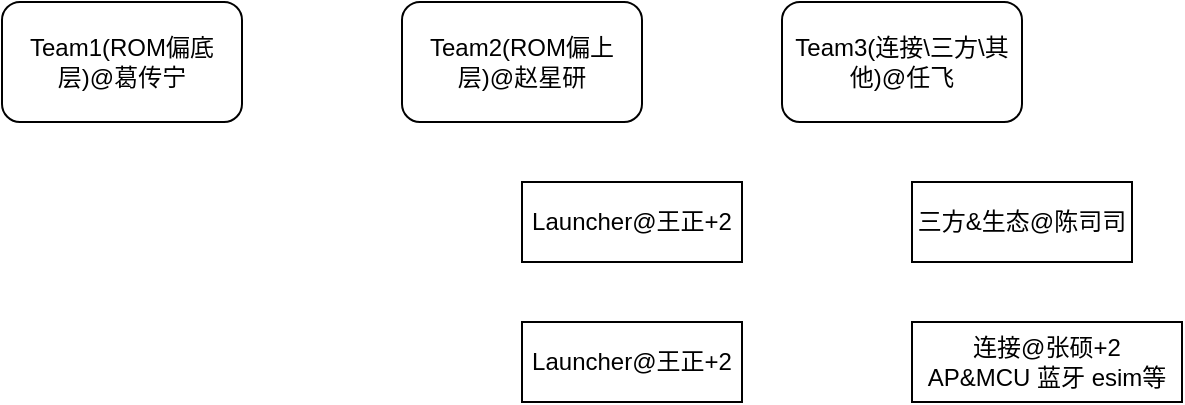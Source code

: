 <mxfile version="12.3.8" type="github" pages="1">
  <diagram id="FokKFvFgTzakPD5IGbs8" name="Page-1">
    <mxGraphModel dx="1264" dy="525" grid="1" gridSize="10" guides="1" tooltips="1" connect="1" arrows="1" fold="1" page="1" pageScale="1" pageWidth="1169" pageHeight="827" math="0" shadow="0">
      <root>
        <mxCell id="0"/>
        <mxCell id="1" parent="0"/>
        <mxCell id="ujO_RYimGZsRTymbJZ1J-1" value="Team1(ROM偏底&lt;br&gt;层)@葛传宁" style="rounded=1;whiteSpace=wrap;html=1;" vertex="1" parent="1">
          <mxGeometry x="190" y="140" width="120" height="60" as="geometry"/>
        </mxCell>
        <mxCell id="ujO_RYimGZsRTymbJZ1J-2" value="Team2(ROM偏上层)@赵星研" style="rounded=1;whiteSpace=wrap;html=1;" vertex="1" parent="1">
          <mxGeometry x="390" y="140" width="120" height="60" as="geometry"/>
        </mxCell>
        <mxCell id="ujO_RYimGZsRTymbJZ1J-3" value="Team3(连接\三方\其他)@任飞" style="rounded=1;whiteSpace=wrap;html=1;" vertex="1" parent="1">
          <mxGeometry x="580" y="140" width="120" height="60" as="geometry"/>
        </mxCell>
        <mxCell id="ujO_RYimGZsRTymbJZ1J-4" value="三方&amp;amp;生态@陈司司" style="rounded=0;whiteSpace=wrap;html=1;" vertex="1" parent="1">
          <mxGeometry x="645" y="230" width="110" height="40" as="geometry"/>
        </mxCell>
        <mxCell id="ujO_RYimGZsRTymbJZ1J-5" value="连接@张硕+2&lt;br&gt;AP&amp;amp;MCU 蓝牙 esim等" style="rounded=0;whiteSpace=wrap;html=1;" vertex="1" parent="1">
          <mxGeometry x="645" y="300" width="135" height="40" as="geometry"/>
        </mxCell>
        <mxCell id="ujO_RYimGZsRTymbJZ1J-6" value="Launcher@王正+2" style="rounded=0;whiteSpace=wrap;html=1;" vertex="1" parent="1">
          <mxGeometry x="450" y="230" width="110" height="40" as="geometry"/>
        </mxCell>
        <mxCell id="ujO_RYimGZsRTymbJZ1J-7" value="Launcher@王正+2" style="rounded=0;whiteSpace=wrap;html=1;" vertex="1" parent="1">
          <mxGeometry x="450" y="300" width="110" height="40" as="geometry"/>
        </mxCell>
      </root>
    </mxGraphModel>
  </diagram>
</mxfile>
